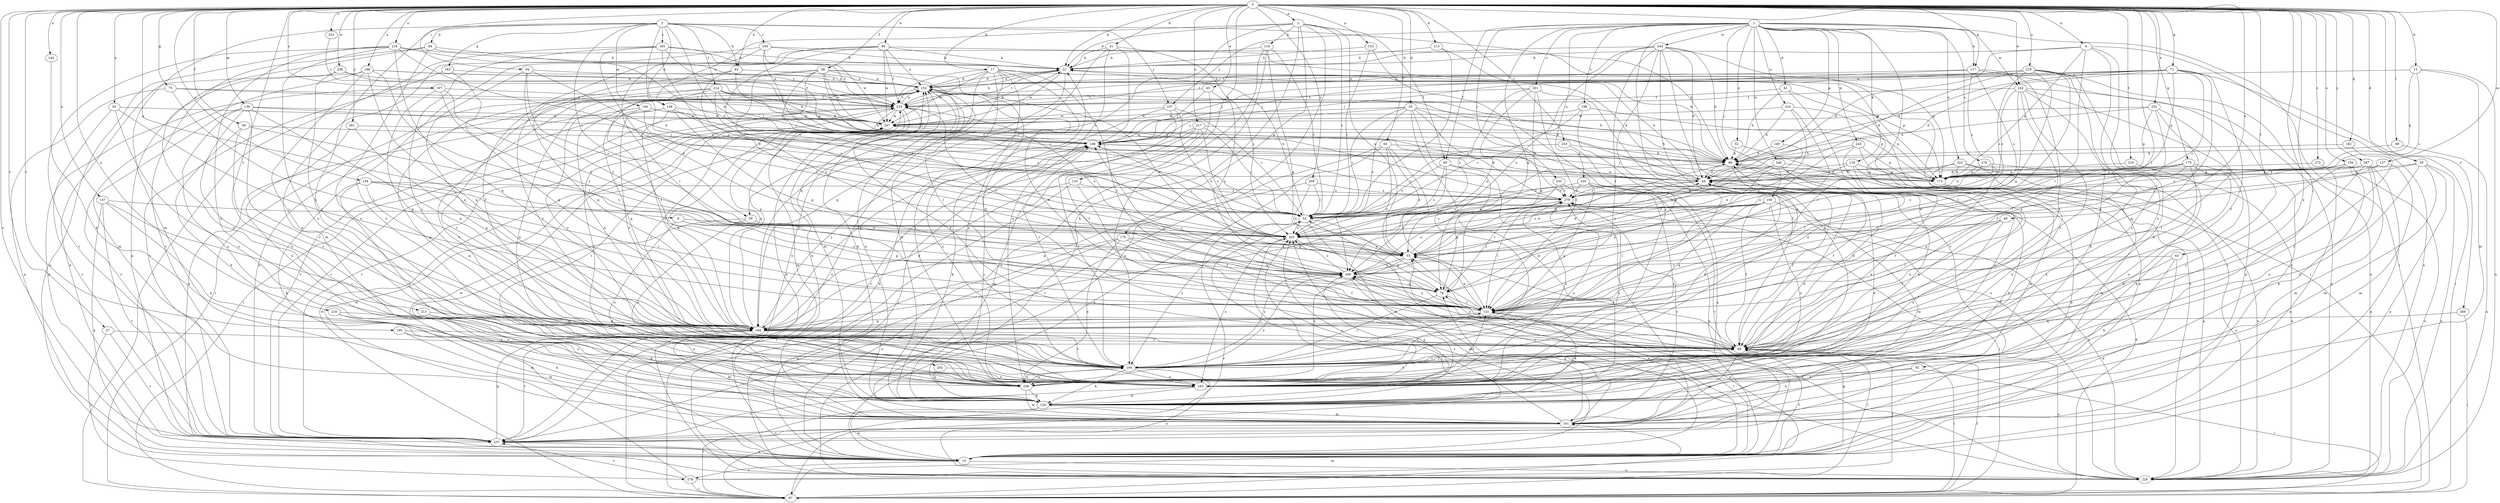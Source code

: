 strict digraph  {
0;
1;
2;
3;
6;
8;
10;
13;
17;
21;
27;
29;
32;
33;
39;
41;
42;
44;
45;
49;
50;
52;
55;
56;
58;
60;
63;
65;
66;
72;
75;
76;
80;
82;
84;
86;
89;
92;
94;
97;
100;
103;
107;
108;
110;
113;
117;
118;
119;
120;
131;
137;
139;
140;
141;
144;
147;
148;
152;
153;
154;
156;
163;
165;
170;
173;
175;
182;
183;
184;
185;
193;
194;
195;
197;
198;
199;
201;
202;
205;
210;
213;
214;
215;
216;
217;
218;
219;
220;
223;
224;
226;
232;
233;
237;
238;
242;
243;
244;
246;
247;
252;
258;
259;
261;
266;
267;
269;
272;
276;
278;
279;
0 -> 3  [label=a];
0 -> 6  [label=a];
0 -> 8  [label=a];
0 -> 13  [label=b];
0 -> 17  [label=b];
0 -> 21  [label=b];
0 -> 27  [label=c];
0 -> 33  [label=d];
0 -> 39  [label=d];
0 -> 41  [label=d];
0 -> 45  [label=e];
0 -> 49  [label=e];
0 -> 50  [label=e];
0 -> 56  [label=f];
0 -> 58  [label=f];
0 -> 60  [label=f];
0 -> 63  [label=f];
0 -> 72  [label=g];
0 -> 75  [label=g];
0 -> 80  [label=h];
0 -> 82  [label=h];
0 -> 89  [label=i];
0 -> 92  [label=i];
0 -> 94  [label=i];
0 -> 110  [label=k];
0 -> 113  [label=k];
0 -> 117  [label=k];
0 -> 131  [label=l];
0 -> 137  [label=m];
0 -> 139  [label=m];
0 -> 144  [label=n];
0 -> 147  [label=n];
0 -> 153  [label=o];
0 -> 154  [label=o];
0 -> 156  [label=o];
0 -> 175  [label=q];
0 -> 182  [label=q];
0 -> 195  [label=s];
0 -> 197  [label=s];
0 -> 198  [label=s];
0 -> 210  [label=t];
0 -> 213  [label=t];
0 -> 216  [label=u];
0 -> 217  [label=u];
0 -> 218  [label=u];
0 -> 219  [label=u];
0 -> 232  [label=v];
0 -> 233  [label=v];
0 -> 237  [label=v];
0 -> 238  [label=w];
0 -> 242  [label=w];
0 -> 252  [label=x];
0 -> 258  [label=x];
0 -> 259  [label=y];
0 -> 261  [label=y];
0 -> 266  [label=y];
0 -> 267  [label=y];
0 -> 272  [label=z];
1 -> 42  [label=d];
1 -> 52  [label=e];
1 -> 65  [label=f];
1 -> 76  [label=g];
1 -> 97  [label=i];
1 -> 100  [label=j];
1 -> 103  [label=j];
1 -> 107  [label=j];
1 -> 117  [label=k];
1 -> 118  [label=k];
1 -> 163  [label=o];
1 -> 165  [label=p];
1 -> 199  [label=s];
1 -> 201  [label=s];
1 -> 220  [label=u];
1 -> 223  [label=u];
1 -> 224  [label=u];
1 -> 242  [label=w];
1 -> 243  [label=w];
1 -> 244  [label=w];
1 -> 246  [label=w];
1 -> 258  [label=x];
1 -> 276  [label=z];
2 -> 29  [label=c];
2 -> 44  [label=d];
2 -> 82  [label=h];
2 -> 84  [label=h];
2 -> 86  [label=h];
2 -> 107  [label=j];
2 -> 140  [label=m];
2 -> 141  [label=m];
2 -> 148  [label=n];
2 -> 183  [label=q];
2 -> 185  [label=r];
2 -> 193  [label=r];
2 -> 202  [label=s];
2 -> 205  [label=s];
2 -> 214  [label=t];
3 -> 21  [label=b];
3 -> 29  [label=c];
3 -> 32  [label=c];
3 -> 55  [label=e];
3 -> 65  [label=f];
3 -> 119  [label=k];
3 -> 120  [label=k];
3 -> 148  [label=n];
3 -> 170  [label=p];
3 -> 226  [label=u];
6 -> 21  [label=b];
6 -> 44  [label=d];
6 -> 131  [label=l];
6 -> 163  [label=o];
6 -> 173  [label=p];
6 -> 194  [label=r];
6 -> 226  [label=u];
8 -> 76  [label=g];
8 -> 163  [label=o];
8 -> 205  [label=s];
8 -> 269  [label=y];
10 -> 32  [label=c];
10 -> 55  [label=e];
10 -> 66  [label=f];
10 -> 108  [label=j];
10 -> 131  [label=l];
10 -> 152  [label=n];
10 -> 205  [label=s];
10 -> 226  [label=u];
10 -> 247  [label=w];
10 -> 278  [label=z];
13 -> 32  [label=c];
13 -> 141  [label=m];
13 -> 152  [label=n];
13 -> 173  [label=p];
13 -> 226  [label=u];
17 -> 44  [label=d];
17 -> 120  [label=k];
17 -> 131  [label=l];
17 -> 152  [label=n];
17 -> 163  [label=o];
17 -> 215  [label=t];
17 -> 226  [label=u];
17 -> 237  [label=v];
17 -> 247  [label=w];
17 -> 258  [label=x];
21 -> 152  [label=n];
21 -> 173  [label=p];
21 -> 184  [label=q];
21 -> 215  [label=t];
21 -> 247  [label=w];
27 -> 66  [label=f];
27 -> 237  [label=v];
27 -> 278  [label=z];
29 -> 10  [label=a];
29 -> 163  [label=o];
29 -> 205  [label=s];
32 -> 21  [label=b];
32 -> 97  [label=i];
32 -> 120  [label=k];
32 -> 131  [label=l];
32 -> 194  [label=r];
32 -> 205  [label=s];
33 -> 32  [label=c];
33 -> 108  [label=j];
33 -> 120  [label=k];
33 -> 173  [label=p];
33 -> 194  [label=r];
33 -> 205  [label=s];
33 -> 226  [label=u];
33 -> 247  [label=w];
33 -> 279  [label=z];
39 -> 10  [label=a];
39 -> 44  [label=d];
39 -> 141  [label=m];
39 -> 205  [label=s];
39 -> 226  [label=u];
39 -> 258  [label=x];
41 -> 21  [label=b];
41 -> 108  [label=j];
41 -> 184  [label=q];
41 -> 205  [label=s];
41 -> 258  [label=x];
42 -> 86  [label=h];
42 -> 131  [label=l];
42 -> 215  [label=t];
42 -> 226  [label=u];
44 -> 21  [label=b];
44 -> 55  [label=e];
44 -> 66  [label=f];
44 -> 108  [label=j];
44 -> 152  [label=n];
44 -> 279  [label=z];
45 -> 66  [label=f];
45 -> 108  [label=j];
45 -> 215  [label=t];
45 -> 269  [label=y];
49 -> 55  [label=e];
49 -> 66  [label=f];
49 -> 131  [label=l];
49 -> 205  [label=s];
49 -> 258  [label=x];
50 -> 131  [label=l];
50 -> 163  [label=o];
50 -> 237  [label=v];
50 -> 247  [label=w];
52 -> 86  [label=h];
52 -> 163  [label=o];
55 -> 44  [label=d];
55 -> 86  [label=h];
55 -> 258  [label=x];
55 -> 269  [label=y];
56 -> 108  [label=j];
56 -> 120  [label=k];
56 -> 194  [label=r];
56 -> 269  [label=y];
58 -> 32  [label=c];
58 -> 66  [label=f];
58 -> 141  [label=m];
58 -> 152  [label=n];
58 -> 194  [label=r];
58 -> 205  [label=s];
58 -> 247  [label=w];
58 -> 269  [label=y];
58 -> 279  [label=z];
60 -> 10  [label=a];
60 -> 55  [label=e];
60 -> 86  [label=h];
60 -> 131  [label=l];
60 -> 237  [label=v];
60 -> 269  [label=y];
63 -> 10  [label=a];
63 -> 66  [label=f];
63 -> 120  [label=k];
63 -> 269  [label=y];
65 -> 32  [label=c];
65 -> 173  [label=p];
65 -> 184  [label=q];
65 -> 205  [label=s];
65 -> 237  [label=v];
66 -> 55  [label=e];
66 -> 86  [label=h];
66 -> 97  [label=i];
66 -> 141  [label=m];
66 -> 194  [label=r];
66 -> 226  [label=u];
66 -> 269  [label=y];
72 -> 44  [label=d];
72 -> 66  [label=f];
72 -> 86  [label=h];
72 -> 97  [label=i];
72 -> 108  [label=j];
72 -> 131  [label=l];
72 -> 152  [label=n];
72 -> 173  [label=p];
72 -> 205  [label=s];
72 -> 215  [label=t];
75 -> 10  [label=a];
75 -> 131  [label=l];
75 -> 215  [label=t];
75 -> 247  [label=w];
76 -> 131  [label=l];
76 -> 194  [label=r];
76 -> 279  [label=z];
80 -> 21  [label=b];
80 -> 32  [label=c];
80 -> 66  [label=f];
80 -> 131  [label=l];
80 -> 152  [label=n];
80 -> 173  [label=p];
80 -> 215  [label=t];
80 -> 247  [label=w];
82 -> 152  [label=n];
82 -> 184  [label=q];
82 -> 205  [label=s];
82 -> 279  [label=z];
84 -> 10  [label=a];
84 -> 21  [label=b];
84 -> 215  [label=t];
84 -> 237  [label=v];
84 -> 258  [label=x];
86 -> 44  [label=d];
86 -> 55  [label=e];
86 -> 66  [label=f];
89 -> 86  [label=h];
89 -> 226  [label=u];
92 -> 97  [label=i];
92 -> 120  [label=k];
92 -> 258  [label=x];
94 -> 44  [label=d];
94 -> 152  [label=n];
94 -> 184  [label=q];
94 -> 205  [label=s];
94 -> 269  [label=y];
97 -> 21  [label=b];
97 -> 32  [label=c];
97 -> 44  [label=d];
97 -> 55  [label=e];
97 -> 66  [label=f];
97 -> 131  [label=l];
97 -> 141  [label=m];
97 -> 247  [label=w];
100 -> 32  [label=c];
100 -> 66  [label=f];
100 -> 131  [label=l];
100 -> 141  [label=m];
100 -> 163  [label=o];
100 -> 184  [label=q];
100 -> 205  [label=s];
100 -> 269  [label=y];
103 -> 76  [label=g];
103 -> 163  [label=o];
103 -> 279  [label=z];
107 -> 32  [label=c];
107 -> 55  [label=e];
107 -> 194  [label=r];
107 -> 247  [label=w];
107 -> 258  [label=x];
108 -> 86  [label=h];
108 -> 120  [label=k];
108 -> 141  [label=m];
110 -> 66  [label=f];
110 -> 97  [label=i];
110 -> 184  [label=q];
110 -> 279  [label=z];
113 -> 21  [label=b];
113 -> 32  [label=c];
113 -> 86  [label=h];
117 -> 10  [label=a];
117 -> 32  [label=c];
117 -> 66  [label=f];
117 -> 108  [label=j];
117 -> 152  [label=n];
117 -> 279  [label=z];
118 -> 32  [label=c];
118 -> 44  [label=d];
118 -> 173  [label=p];
118 -> 226  [label=u];
118 -> 258  [label=x];
119 -> 21  [label=b];
119 -> 32  [label=c];
119 -> 76  [label=g];
119 -> 194  [label=r];
119 -> 226  [label=u];
120 -> 10  [label=a];
120 -> 44  [label=d];
120 -> 97  [label=i];
120 -> 108  [label=j];
120 -> 141  [label=m];
120 -> 152  [label=n];
120 -> 215  [label=t];
120 -> 269  [label=y];
131 -> 55  [label=e];
131 -> 108  [label=j];
131 -> 120  [label=k];
131 -> 152  [label=n];
131 -> 184  [label=q];
131 -> 269  [label=y];
137 -> 55  [label=e];
137 -> 141  [label=m];
137 -> 173  [label=p];
139 -> 44  [label=d];
139 -> 163  [label=o];
139 -> 184  [label=q];
139 -> 194  [label=r];
139 -> 237  [label=v];
139 -> 247  [label=w];
139 -> 258  [label=x];
140 -> 10  [label=a];
140 -> 108  [label=j];
140 -> 184  [label=q];
140 -> 205  [label=s];
140 -> 247  [label=w];
141 -> 76  [label=g];
141 -> 86  [label=h];
141 -> 152  [label=n];
141 -> 205  [label=s];
141 -> 237  [label=v];
141 -> 279  [label=z];
144 -> 120  [label=k];
147 -> 10  [label=a];
147 -> 32  [label=c];
147 -> 194  [label=r];
147 -> 237  [label=v];
147 -> 258  [label=x];
148 -> 32  [label=c];
148 -> 66  [label=f];
148 -> 76  [label=g];
148 -> 184  [label=q];
148 -> 237  [label=v];
148 -> 247  [label=w];
152 -> 21  [label=b];
152 -> 55  [label=e];
152 -> 86  [label=h];
152 -> 97  [label=i];
152 -> 120  [label=k];
152 -> 131  [label=l];
152 -> 163  [label=o];
152 -> 194  [label=r];
152 -> 215  [label=t];
153 -> 21  [label=b];
153 -> 32  [label=c];
153 -> 194  [label=r];
154 -> 120  [label=k];
154 -> 131  [label=l];
154 -> 163  [label=o];
154 -> 184  [label=q];
154 -> 269  [label=y];
154 -> 279  [label=z];
156 -> 120  [label=k];
156 -> 173  [label=p];
156 -> 194  [label=r];
156 -> 226  [label=u];
156 -> 279  [label=z];
163 -> 86  [label=h];
163 -> 120  [label=k];
163 -> 131  [label=l];
163 -> 205  [label=s];
163 -> 215  [label=t];
163 -> 237  [label=v];
163 -> 279  [label=z];
165 -> 55  [label=e];
165 -> 86  [label=h];
170 -> 10  [label=a];
170 -> 55  [label=e];
170 -> 66  [label=f];
170 -> 76  [label=g];
170 -> 226  [label=u];
170 -> 258  [label=x];
173 -> 226  [label=u];
175 -> 44  [label=d];
175 -> 55  [label=e];
175 -> 120  [label=k];
175 -> 163  [label=o];
175 -> 173  [label=p];
175 -> 184  [label=q];
175 -> 258  [label=x];
182 -> 66  [label=f];
182 -> 86  [label=h];
183 -> 152  [label=n];
183 -> 184  [label=q];
183 -> 237  [label=v];
184 -> 66  [label=f];
184 -> 108  [label=j];
184 -> 141  [label=m];
184 -> 152  [label=n];
184 -> 194  [label=r];
184 -> 237  [label=v];
184 -> 247  [label=w];
185 -> 21  [label=b];
185 -> 32  [label=c];
185 -> 55  [label=e];
185 -> 97  [label=i];
185 -> 173  [label=p];
185 -> 194  [label=r];
185 -> 215  [label=t];
193 -> 21  [label=b];
193 -> 108  [label=j];
193 -> 141  [label=m];
193 -> 173  [label=p];
193 -> 247  [label=w];
193 -> 258  [label=x];
194 -> 44  [label=d];
194 -> 66  [label=f];
194 -> 120  [label=k];
194 -> 131  [label=l];
194 -> 152  [label=n];
194 -> 163  [label=o];
194 -> 226  [label=u];
194 -> 258  [label=x];
194 -> 279  [label=z];
195 -> 66  [label=f];
195 -> 120  [label=k];
195 -> 141  [label=m];
197 -> 10  [label=a];
197 -> 55  [label=e];
197 -> 184  [label=q];
197 -> 215  [label=t];
197 -> 269  [label=y];
198 -> 10  [label=a];
198 -> 86  [label=h];
198 -> 131  [label=l];
198 -> 141  [label=m];
198 -> 152  [label=n];
198 -> 163  [label=o];
198 -> 184  [label=q];
199 -> 32  [label=c];
199 -> 76  [label=g];
199 -> 173  [label=p];
199 -> 247  [label=w];
201 -> 66  [label=f];
201 -> 76  [label=g];
201 -> 131  [label=l];
201 -> 205  [label=s];
201 -> 215  [label=t];
201 -> 269  [label=y];
202 -> 163  [label=o];
202 -> 258  [label=x];
205 -> 55  [label=e];
205 -> 76  [label=g];
205 -> 108  [label=j];
205 -> 163  [label=o];
210 -> 120  [label=k];
210 -> 173  [label=p];
213 -> 120  [label=k];
213 -> 163  [label=o];
213 -> 184  [label=q];
214 -> 32  [label=c];
214 -> 86  [label=h];
214 -> 108  [label=j];
214 -> 131  [label=l];
214 -> 163  [label=o];
214 -> 173  [label=p];
214 -> 194  [label=r];
214 -> 215  [label=t];
215 -> 21  [label=b];
215 -> 55  [label=e];
215 -> 66  [label=f];
215 -> 97  [label=i];
215 -> 141  [label=m];
215 -> 152  [label=n];
215 -> 184  [label=q];
215 -> 194  [label=r];
215 -> 237  [label=v];
215 -> 247  [label=w];
216 -> 21  [label=b];
216 -> 32  [label=c];
216 -> 44  [label=d];
216 -> 163  [label=o];
216 -> 184  [label=q];
216 -> 226  [label=u];
216 -> 237  [label=v];
216 -> 258  [label=x];
217 -> 32  [label=c];
217 -> 86  [label=h];
217 -> 108  [label=j];
217 -> 184  [label=q];
217 -> 194  [label=r];
217 -> 205  [label=s];
217 -> 237  [label=v];
218 -> 141  [label=m];
218 -> 184  [label=q];
218 -> 258  [label=x];
219 -> 32  [label=c];
219 -> 44  [label=d];
219 -> 76  [label=g];
219 -> 108  [label=j];
219 -> 120  [label=k];
219 -> 131  [label=l];
219 -> 152  [label=n];
219 -> 163  [label=o];
219 -> 226  [label=u];
220 -> 10  [label=a];
220 -> 184  [label=q];
220 -> 205  [label=s];
220 -> 237  [label=v];
220 -> 279  [label=z];
223 -> 32  [label=c];
223 -> 141  [label=m];
223 -> 163  [label=o];
223 -> 173  [label=p];
223 -> 226  [label=u];
224 -> 10  [label=a];
224 -> 86  [label=h];
224 -> 131  [label=l];
224 -> 247  [label=w];
224 -> 269  [label=y];
226 -> 205  [label=s];
226 -> 269  [label=y];
226 -> 279  [label=z];
232 -> 215  [label=t];
233 -> 10  [label=a];
233 -> 32  [label=c];
233 -> 86  [label=h];
237 -> 10  [label=a];
237 -> 86  [label=h];
237 -> 152  [label=n];
237 -> 184  [label=q];
237 -> 215  [label=t];
238 -> 152  [label=n];
238 -> 163  [label=o];
238 -> 194  [label=r];
238 -> 215  [label=t];
242 -> 10  [label=a];
242 -> 66  [label=f];
242 -> 120  [label=k];
242 -> 131  [label=l];
242 -> 194  [label=r];
242 -> 215  [label=t];
242 -> 226  [label=u];
242 -> 279  [label=z];
243 -> 55  [label=e];
243 -> 86  [label=h];
243 -> 131  [label=l];
243 -> 141  [label=m];
243 -> 173  [label=p];
244 -> 21  [label=b];
244 -> 44  [label=d];
244 -> 86  [label=h];
244 -> 97  [label=i];
244 -> 120  [label=k];
244 -> 131  [label=l];
244 -> 184  [label=q];
244 -> 215  [label=t];
244 -> 237  [label=v];
244 -> 269  [label=y];
246 -> 173  [label=p];
246 -> 205  [label=s];
246 -> 258  [label=x];
246 -> 269  [label=y];
247 -> 21  [label=b];
247 -> 108  [label=j];
252 -> 66  [label=f];
252 -> 86  [label=h];
252 -> 131  [label=l];
252 -> 173  [label=p];
252 -> 184  [label=q];
252 -> 247  [label=w];
258 -> 44  [label=d];
258 -> 66  [label=f];
258 -> 120  [label=k];
258 -> 141  [label=m];
258 -> 152  [label=n];
258 -> 194  [label=r];
258 -> 269  [label=y];
259 -> 32  [label=c];
259 -> 55  [label=e];
259 -> 184  [label=q];
259 -> 279  [label=z];
261 -> 108  [label=j];
261 -> 184  [label=q];
261 -> 258  [label=x];
266 -> 97  [label=i];
266 -> 184  [label=q];
267 -> 10  [label=a];
267 -> 44  [label=d];
267 -> 141  [label=m];
267 -> 163  [label=o];
267 -> 173  [label=p];
267 -> 194  [label=r];
269 -> 76  [label=g];
269 -> 141  [label=m];
269 -> 194  [label=r];
269 -> 205  [label=s];
269 -> 215  [label=t];
272 -> 10  [label=a];
272 -> 44  [label=d];
276 -> 66  [label=f];
276 -> 173  [label=p];
276 -> 226  [label=u];
276 -> 279  [label=z];
278 -> 66  [label=f];
278 -> 76  [label=g];
278 -> 97  [label=i];
278 -> 237  [label=v];
278 -> 247  [label=w];
279 -> 32  [label=c];
279 -> 97  [label=i];
279 -> 131  [label=l];
279 -> 163  [label=o];
279 -> 205  [label=s];
279 -> 247  [label=w];
279 -> 269  [label=y];
}
